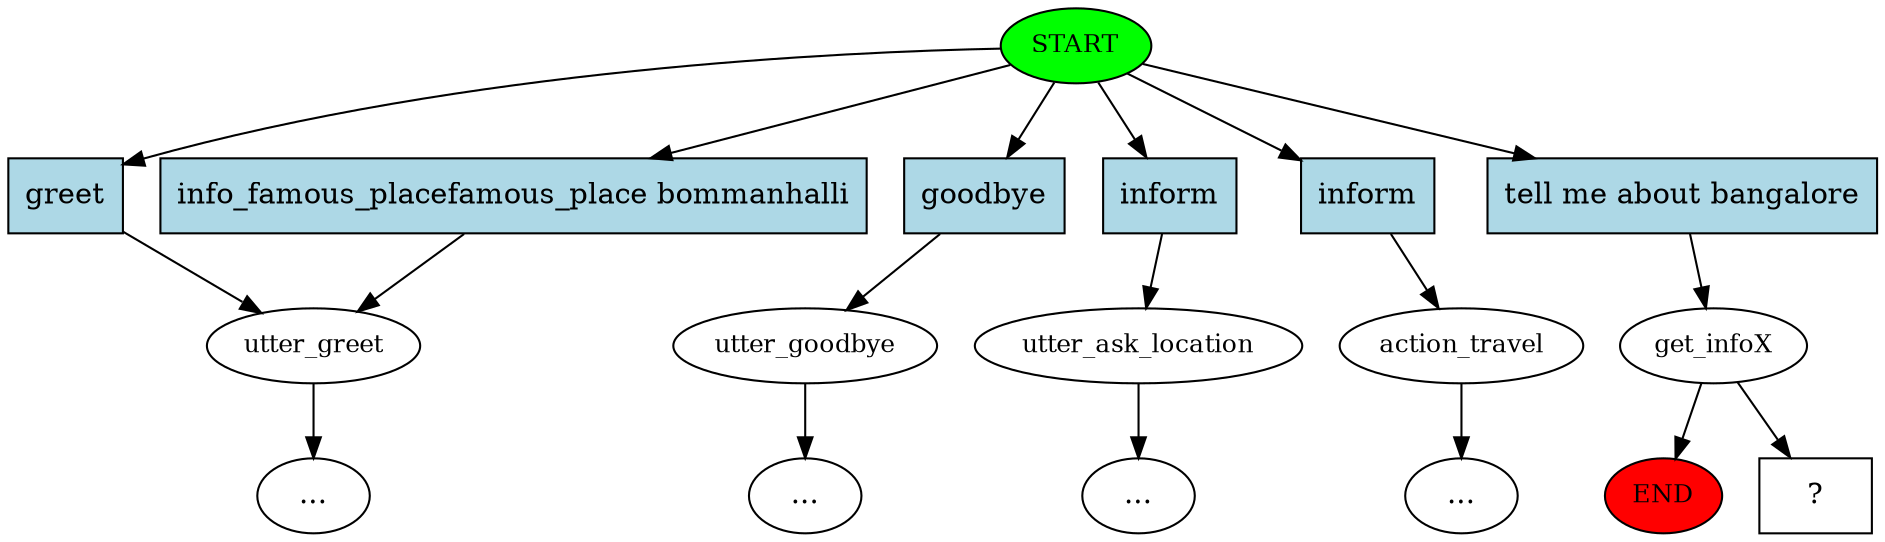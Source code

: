 digraph  {
0 [class="start active", fillcolor=green, fontsize=12, label=START, style=filled];
"-1" [class=end, fillcolor=red, fontsize=12, label=END, style=filled];
1 [class="", fontsize=12, label=utter_greet];
4 [class="", fontsize=12, label=utter_goodbye];
"-6" [class=ellipsis, label="..."];
5 [class="", fontsize=12, label=utter_ask_location];
"-7" [class=ellipsis, label="..."];
6 [class="", fontsize=12, label=action_travel];
"-8" [class=ellipsis, label="..."];
"-17" [class=ellipsis, label="..."];
16 [class=active, fontsize=12, label=get_infoX];
18 [class="intent dashed active", label="  ?  ", shape=rect];
19 [class=intent, fillcolor=lightblue, label=greet, shape=rect, style=filled];
20 [class=intent, fillcolor=lightblue, label="info_famous_placefamous_place bommanhalli", shape=rect, style=filled];
21 [class=intent, fillcolor=lightblue, label=goodbye, shape=rect, style=filled];
22 [class=intent, fillcolor=lightblue, label=inform, shape=rect, style=filled];
23 [class=intent, fillcolor=lightblue, label=inform, shape=rect, style=filled];
24 [class="intent active", fillcolor=lightblue, label="tell me about bangalore", shape=rect, style=filled];
0 -> 19  [class="", key=0];
0 -> 20  [class="", key=0];
0 -> 21  [class="", key=0];
0 -> 22  [class="", key=0];
0 -> 23  [class="", key=0];
0 -> 24  [class=active, key=0];
1 -> "-17"  [class="", key=NONE, label=""];
4 -> "-6"  [class="", key=NONE, label=""];
5 -> "-7"  [class="", key=NONE, label=""];
6 -> "-8"  [class="", key=NONE, label=""];
16 -> "-1"  [class="", key=NONE, label=""];
16 -> 18  [class=active, key=NONE, label=""];
19 -> 1  [class="", key=0];
20 -> 1  [class="", key=0];
21 -> 4  [class="", key=0];
22 -> 5  [class="", key=0];
23 -> 6  [class="", key=0];
24 -> 16  [class=active, key=0];
}
